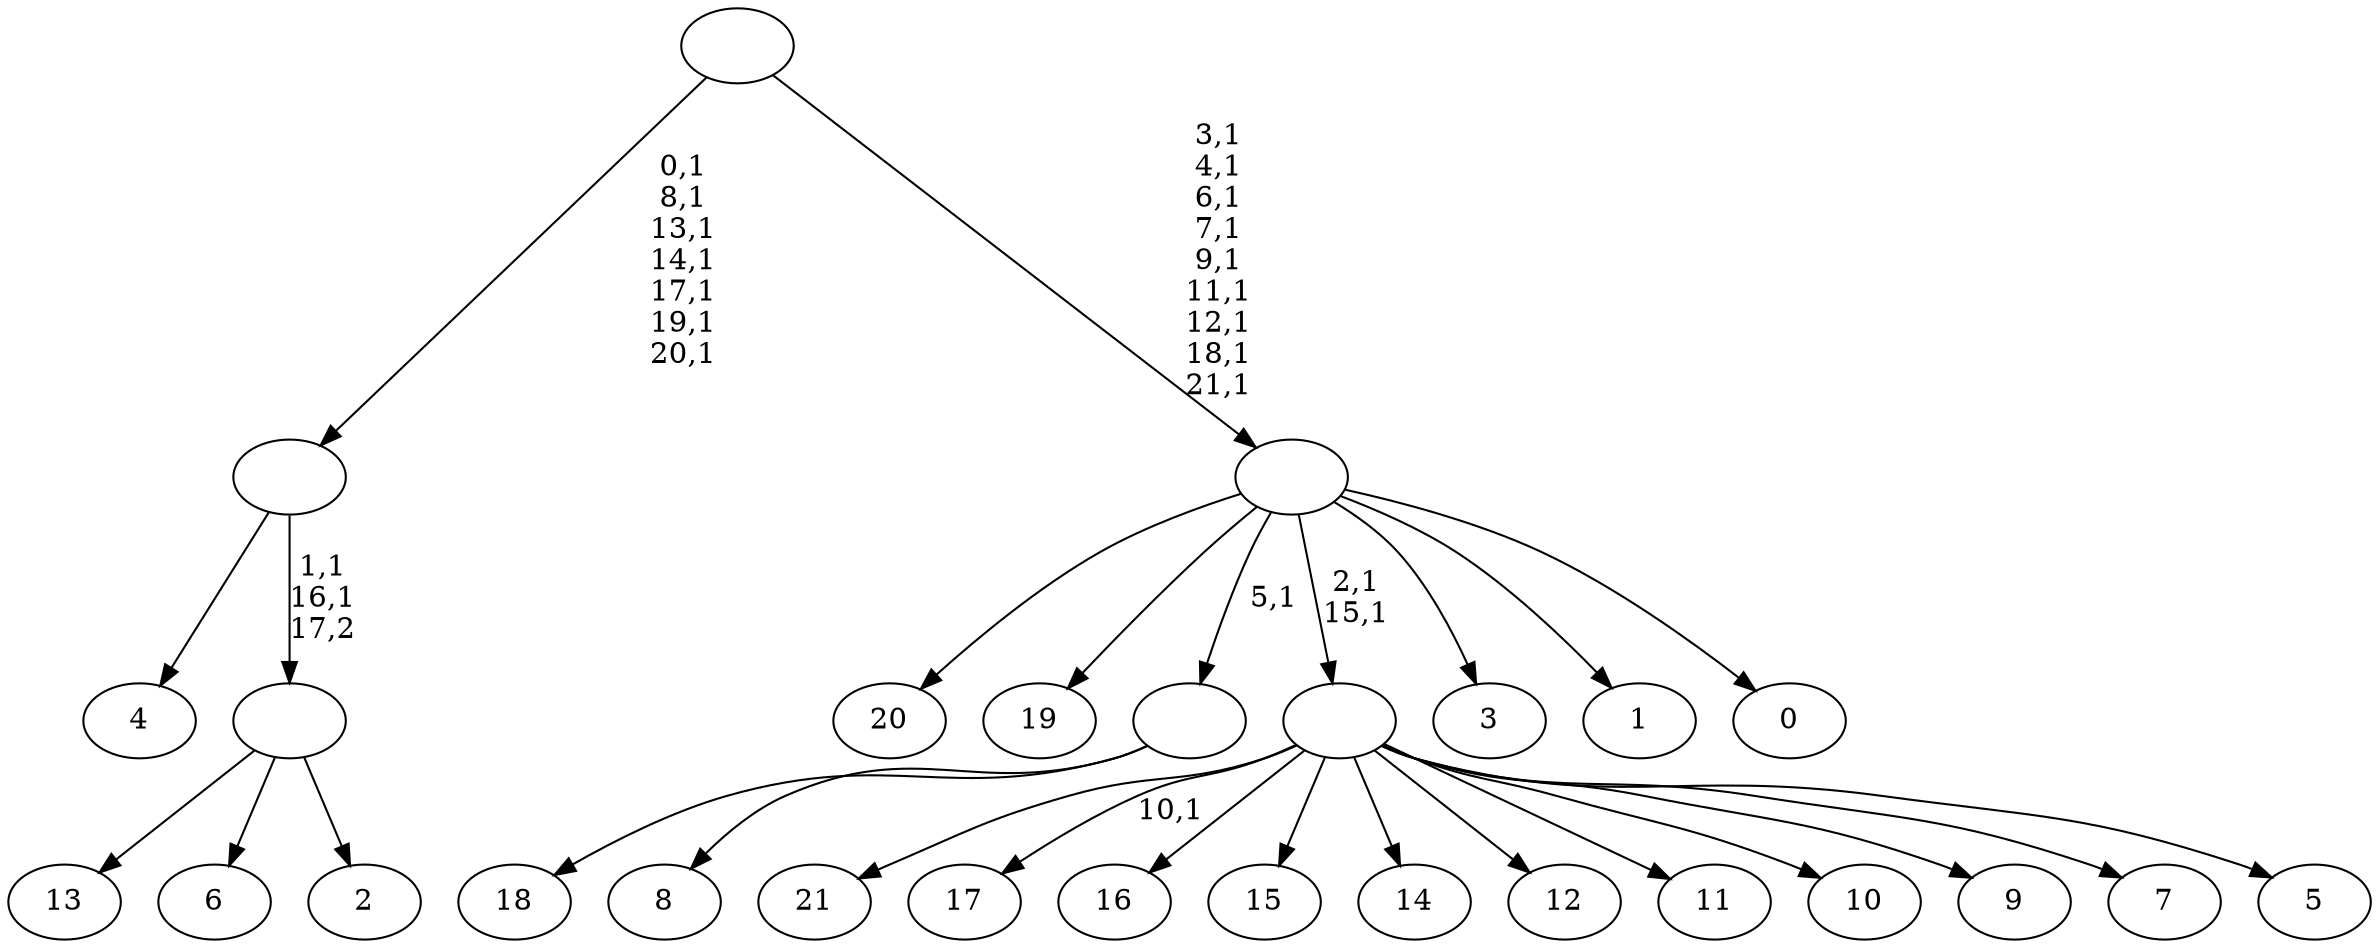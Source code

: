 digraph T {
	44 [label="21"]
	43 [label="20"]
	42 [label="19"]
	41 [label="18"]
	40 [label="17"]
	38 [label="16"]
	37 [label="15"]
	36 [label="14"]
	35 [label="13"]
	34 [label="12"]
	33 [label="11"]
	32 [label="10"]
	31 [label="9"]
	30 [label="8"]
	29 [label=""]
	28 [label="7"]
	27 [label="6"]
	26 [label="5"]
	25 [label=""]
	23 [label="4"]
	22 [label="3"]
	21 [label="2"]
	20 [label=""]
	18 [label=""]
	11 [label="1"]
	10 [label="0"]
	9 [label=""]
	0 [label=""]
	29 -> 41 [label=""]
	29 -> 30 [label=""]
	25 -> 40 [label="10,1"]
	25 -> 44 [label=""]
	25 -> 38 [label=""]
	25 -> 37 [label=""]
	25 -> 36 [label=""]
	25 -> 34 [label=""]
	25 -> 33 [label=""]
	25 -> 32 [label=""]
	25 -> 31 [label=""]
	25 -> 28 [label=""]
	25 -> 26 [label=""]
	20 -> 35 [label=""]
	20 -> 27 [label=""]
	20 -> 21 [label=""]
	18 -> 20 [label="1,1\n16,1\n17,2"]
	18 -> 23 [label=""]
	9 -> 25 [label="2,1\n15,1"]
	9 -> 43 [label=""]
	9 -> 42 [label=""]
	9 -> 29 [label="5,1"]
	9 -> 22 [label=""]
	9 -> 11 [label=""]
	9 -> 10 [label=""]
	0 -> 9 [label="3,1\n4,1\n6,1\n7,1\n9,1\n11,1\n12,1\n18,1\n21,1"]
	0 -> 18 [label="0,1\n8,1\n13,1\n14,1\n17,1\n19,1\n20,1"]
}
